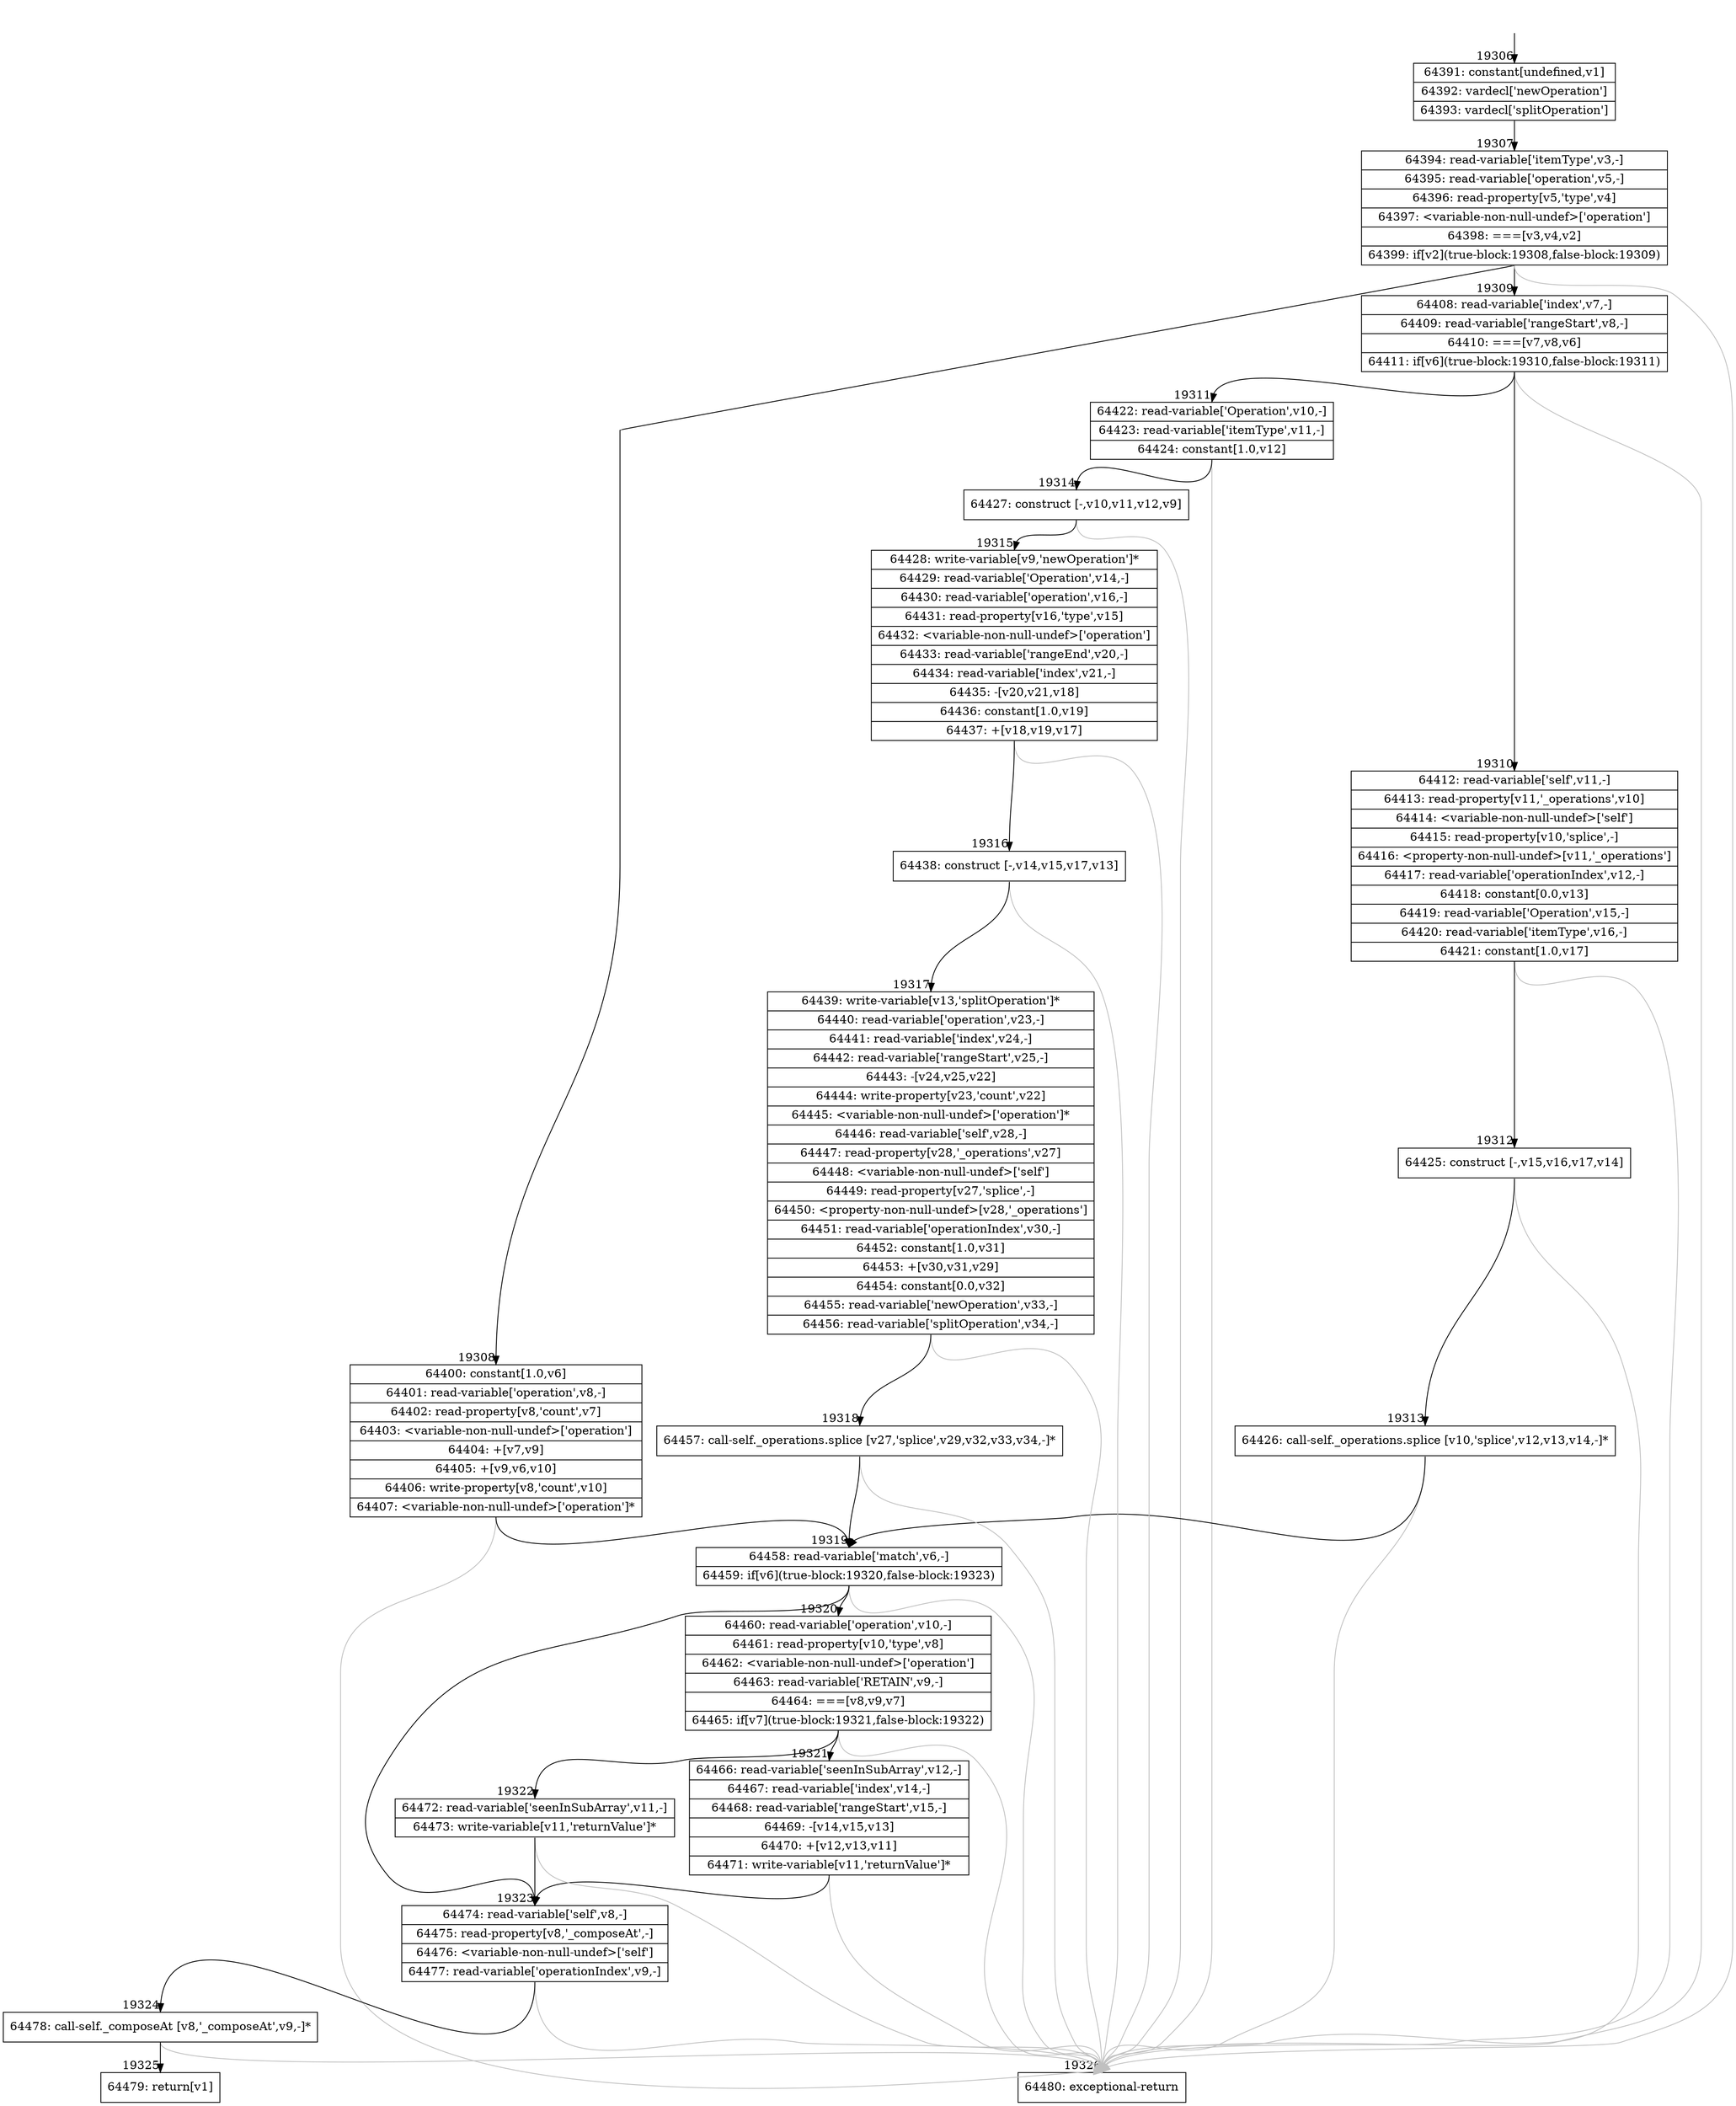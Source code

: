 digraph {
rankdir="TD"
BB_entry1664[shape=none,label=""];
BB_entry1664 -> BB19306 [tailport=s, headport=n, headlabel="    19306"]
BB19306 [shape=record label="{64391: constant[undefined,v1]|64392: vardecl['newOperation']|64393: vardecl['splitOperation']}" ] 
BB19306 -> BB19307 [tailport=s, headport=n, headlabel="      19307"]
BB19307 [shape=record label="{64394: read-variable['itemType',v3,-]|64395: read-variable['operation',v5,-]|64396: read-property[v5,'type',v4]|64397: \<variable-non-null-undef\>['operation']|64398: ===[v3,v4,v2]|64399: if[v2](true-block:19308,false-block:19309)}" ] 
BB19307 -> BB19308 [tailport=s, headport=n, headlabel="      19308"]
BB19307 -> BB19309 [tailport=s, headport=n, headlabel="      19309"]
BB19307 -> BB19326 [tailport=s, headport=n, color=gray, headlabel="      19326"]
BB19308 [shape=record label="{64400: constant[1.0,v6]|64401: read-variable['operation',v8,-]|64402: read-property[v8,'count',v7]|64403: \<variable-non-null-undef\>['operation']|64404: +[v7,v9]|64405: +[v9,v6,v10]|64406: write-property[v8,'count',v10]|64407: \<variable-non-null-undef\>['operation']*}" ] 
BB19308 -> BB19319 [tailport=s, headport=n, headlabel="      19319"]
BB19308 -> BB19326 [tailport=s, headport=n, color=gray]
BB19309 [shape=record label="{64408: read-variable['index',v7,-]|64409: read-variable['rangeStart',v8,-]|64410: ===[v7,v8,v6]|64411: if[v6](true-block:19310,false-block:19311)}" ] 
BB19309 -> BB19310 [tailport=s, headport=n, headlabel="      19310"]
BB19309 -> BB19311 [tailport=s, headport=n, headlabel="      19311"]
BB19309 -> BB19326 [tailport=s, headport=n, color=gray]
BB19310 [shape=record label="{64412: read-variable['self',v11,-]|64413: read-property[v11,'_operations',v10]|64414: \<variable-non-null-undef\>['self']|64415: read-property[v10,'splice',-]|64416: \<property-non-null-undef\>[v11,'_operations']|64417: read-variable['operationIndex',v12,-]|64418: constant[0.0,v13]|64419: read-variable['Operation',v15,-]|64420: read-variable['itemType',v16,-]|64421: constant[1.0,v17]}" ] 
BB19310 -> BB19312 [tailport=s, headport=n, headlabel="      19312"]
BB19310 -> BB19326 [tailport=s, headport=n, color=gray]
BB19311 [shape=record label="{64422: read-variable['Operation',v10,-]|64423: read-variable['itemType',v11,-]|64424: constant[1.0,v12]}" ] 
BB19311 -> BB19314 [tailport=s, headport=n, headlabel="      19314"]
BB19311 -> BB19326 [tailport=s, headport=n, color=gray]
BB19312 [shape=record label="{64425: construct [-,v15,v16,v17,v14]}" ] 
BB19312 -> BB19313 [tailport=s, headport=n, headlabel="      19313"]
BB19312 -> BB19326 [tailport=s, headport=n, color=gray]
BB19313 [shape=record label="{64426: call-self._operations.splice [v10,'splice',v12,v13,v14,-]*}" ] 
BB19313 -> BB19319 [tailport=s, headport=n]
BB19313 -> BB19326 [tailport=s, headport=n, color=gray]
BB19314 [shape=record label="{64427: construct [-,v10,v11,v12,v9]}" ] 
BB19314 -> BB19315 [tailport=s, headport=n, headlabel="      19315"]
BB19314 -> BB19326 [tailport=s, headport=n, color=gray]
BB19315 [shape=record label="{64428: write-variable[v9,'newOperation']*|64429: read-variable['Operation',v14,-]|64430: read-variable['operation',v16,-]|64431: read-property[v16,'type',v15]|64432: \<variable-non-null-undef\>['operation']|64433: read-variable['rangeEnd',v20,-]|64434: read-variable['index',v21,-]|64435: -[v20,v21,v18]|64436: constant[1.0,v19]|64437: +[v18,v19,v17]}" ] 
BB19315 -> BB19316 [tailport=s, headport=n, headlabel="      19316"]
BB19315 -> BB19326 [tailport=s, headport=n, color=gray]
BB19316 [shape=record label="{64438: construct [-,v14,v15,v17,v13]}" ] 
BB19316 -> BB19317 [tailport=s, headport=n, headlabel="      19317"]
BB19316 -> BB19326 [tailport=s, headport=n, color=gray]
BB19317 [shape=record label="{64439: write-variable[v13,'splitOperation']*|64440: read-variable['operation',v23,-]|64441: read-variable['index',v24,-]|64442: read-variable['rangeStart',v25,-]|64443: -[v24,v25,v22]|64444: write-property[v23,'count',v22]|64445: \<variable-non-null-undef\>['operation']*|64446: read-variable['self',v28,-]|64447: read-property[v28,'_operations',v27]|64448: \<variable-non-null-undef\>['self']|64449: read-property[v27,'splice',-]|64450: \<property-non-null-undef\>[v28,'_operations']|64451: read-variable['operationIndex',v30,-]|64452: constant[1.0,v31]|64453: +[v30,v31,v29]|64454: constant[0.0,v32]|64455: read-variable['newOperation',v33,-]|64456: read-variable['splitOperation',v34,-]}" ] 
BB19317 -> BB19318 [tailport=s, headport=n, headlabel="      19318"]
BB19317 -> BB19326 [tailport=s, headport=n, color=gray]
BB19318 [shape=record label="{64457: call-self._operations.splice [v27,'splice',v29,v32,v33,v34,-]*}" ] 
BB19318 -> BB19319 [tailport=s, headport=n]
BB19318 -> BB19326 [tailport=s, headport=n, color=gray]
BB19319 [shape=record label="{64458: read-variable['match',v6,-]|64459: if[v6](true-block:19320,false-block:19323)}" ] 
BB19319 -> BB19320 [tailport=s, headport=n, headlabel="      19320"]
BB19319 -> BB19323 [tailport=s, headport=n, headlabel="      19323"]
BB19319 -> BB19326 [tailport=s, headport=n, color=gray]
BB19320 [shape=record label="{64460: read-variable['operation',v10,-]|64461: read-property[v10,'type',v8]|64462: \<variable-non-null-undef\>['operation']|64463: read-variable['RETAIN',v9,-]|64464: ===[v8,v9,v7]|64465: if[v7](true-block:19321,false-block:19322)}" ] 
BB19320 -> BB19321 [tailport=s, headport=n, headlabel="      19321"]
BB19320 -> BB19322 [tailport=s, headport=n, headlabel="      19322"]
BB19320 -> BB19326 [tailport=s, headport=n, color=gray]
BB19321 [shape=record label="{64466: read-variable['seenInSubArray',v12,-]|64467: read-variable['index',v14,-]|64468: read-variable['rangeStart',v15,-]|64469: -[v14,v15,v13]|64470: +[v12,v13,v11]|64471: write-variable[v11,'returnValue']*}" ] 
BB19321 -> BB19323 [tailport=s, headport=n]
BB19321 -> BB19326 [tailport=s, headport=n, color=gray]
BB19322 [shape=record label="{64472: read-variable['seenInSubArray',v11,-]|64473: write-variable[v11,'returnValue']*}" ] 
BB19322 -> BB19323 [tailport=s, headport=n]
BB19322 -> BB19326 [tailport=s, headport=n, color=gray]
BB19323 [shape=record label="{64474: read-variable['self',v8,-]|64475: read-property[v8,'_composeAt',-]|64476: \<variable-non-null-undef\>['self']|64477: read-variable['operationIndex',v9,-]}" ] 
BB19323 -> BB19324 [tailport=s, headport=n, headlabel="      19324"]
BB19323 -> BB19326 [tailport=s, headport=n, color=gray]
BB19324 [shape=record label="{64478: call-self._composeAt [v8,'_composeAt',v9,-]*}" ] 
BB19324 -> BB19325 [tailport=s, headport=n, headlabel="      19325"]
BB19324 -> BB19326 [tailport=s, headport=n, color=gray]
BB19325 [shape=record label="{64479: return[v1]}" ] 
BB19326 [shape=record label="{64480: exceptional-return}" ] 
//#$~ 36209
}
